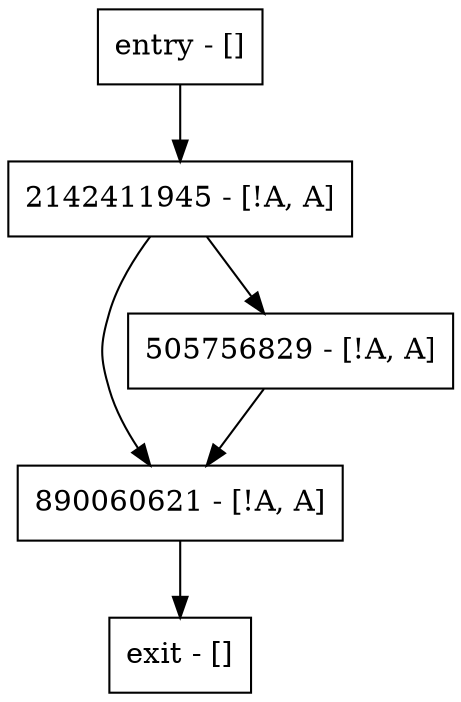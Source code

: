 digraph foo {
node [shape=record];
entry [label="entry - []"];
exit [label="exit - []"];
890060621 [label="890060621 - [!A, A]"];
2142411945 [label="2142411945 - [!A, A]"];
505756829 [label="505756829 - [!A, A]"];
entry;
exit;
entry -> 2142411945;
890060621 -> exit;
2142411945 -> 890060621;
2142411945 -> 505756829;
505756829 -> 890060621;
}
